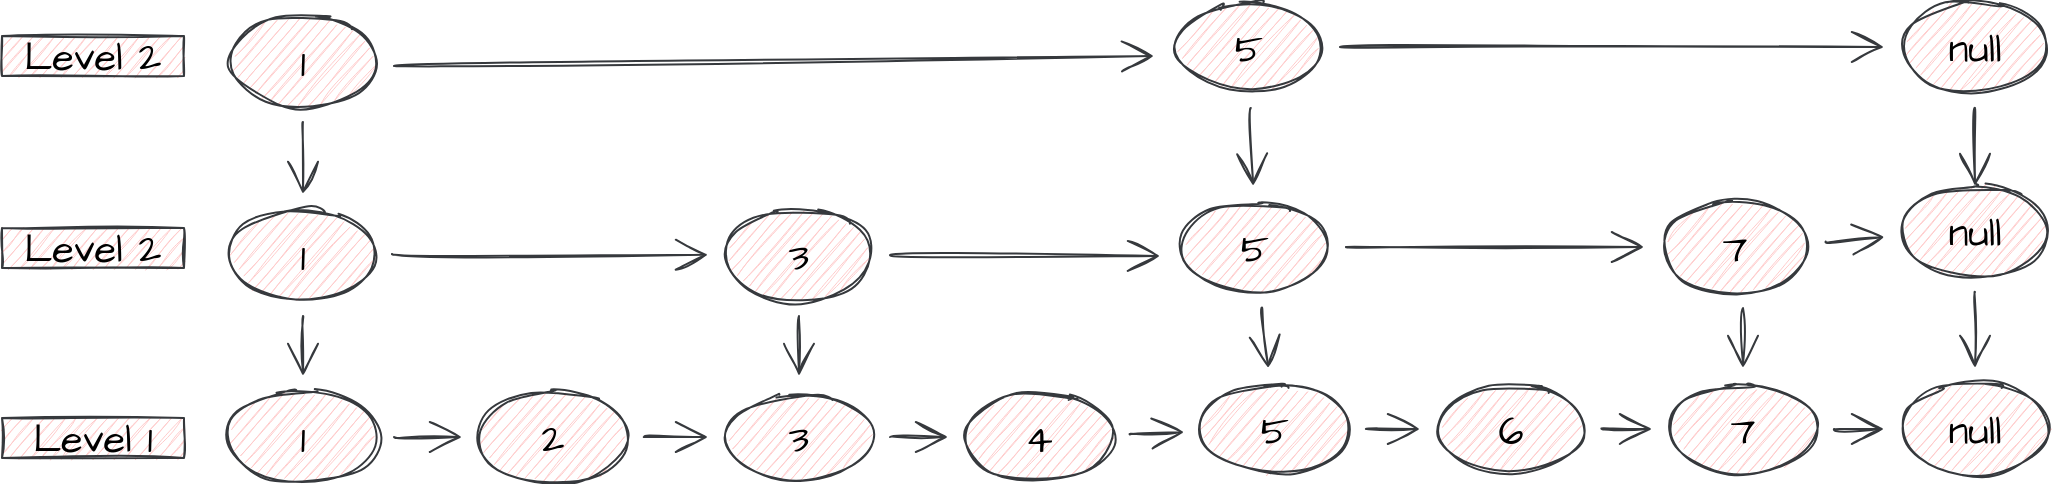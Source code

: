 <mxfile version="14.6.13" type="device"><diagram id="vfNngN9kL5jhBIf_9_lY" name="第 1 页"><mxGraphModel dx="1888" dy="731" grid="0" gridSize="10" guides="1" tooltips="1" connect="1" arrows="1" fold="1" page="0" pageScale="1" pageWidth="827" pageHeight="1169" math="0" shadow="0"><root><mxCell id="0"/><mxCell id="1" parent="0"/><mxCell id="zFw4zuQ1UjHn6W1h2jFW-3" value="" style="edgeStyle=none;curved=1;rounded=0;sketch=1;orthogonalLoop=1;jettySize=auto;html=1;fontFamily=Architects Daughter;fontSource=https%3A%2F%2Ffonts.googleapis.com%2Fcss%3Ffamily%3DArchitects%2BDaughter;fontSize=20;endArrow=open;startSize=14;endSize=14;sourcePerimeterSpacing=8;targetPerimeterSpacing=8;fillColor=#ffcccc;strokeColor=#36393d;" edge="1" parent="1" source="zFw4zuQ1UjHn6W1h2jFW-1" target="zFw4zuQ1UjHn6W1h2jFW-2"><mxGeometry relative="1" as="geometry"/></mxCell><mxCell id="zFw4zuQ1UjHn6W1h2jFW-1" value="1" style="ellipse;whiteSpace=wrap;html=1;sketch=1;hachureGap=4;pointerEvents=0;fontFamily=Architects Daughter;fontSource=https%3A%2F%2Ffonts.googleapis.com%2Fcss%3Ffamily%3DArchitects%2BDaughter;fontSize=20;fillColor=#ffcccc;strokeColor=#36393d;" vertex="1" parent="1"><mxGeometry x="-120" y="286" width="75" height="45" as="geometry"/></mxCell><mxCell id="zFw4zuQ1UjHn6W1h2jFW-5" value="" style="edgeStyle=none;curved=1;rounded=0;sketch=1;orthogonalLoop=1;jettySize=auto;html=1;fontFamily=Architects Daughter;fontSource=https%3A%2F%2Ffonts.googleapis.com%2Fcss%3Ffamily%3DArchitects%2BDaughter;fontSize=20;endArrow=open;startSize=14;endSize=14;sourcePerimeterSpacing=8;targetPerimeterSpacing=8;fillColor=#ffcccc;strokeColor=#36393d;" edge="1" parent="1" source="zFw4zuQ1UjHn6W1h2jFW-2" target="zFw4zuQ1UjHn6W1h2jFW-4"><mxGeometry relative="1" as="geometry"/></mxCell><mxCell id="zFw4zuQ1UjHn6W1h2jFW-2" value="2" style="ellipse;whiteSpace=wrap;html=1;sketch=1;hachureGap=4;pointerEvents=0;fontFamily=Architects Daughter;fontSource=https%3A%2F%2Ffonts.googleapis.com%2Fcss%3Ffamily%3DArchitects%2BDaughter;fontSize=20;fillColor=#ffcccc;strokeColor=#36393d;" vertex="1" parent="1"><mxGeometry x="5" y="286" width="75" height="45" as="geometry"/></mxCell><mxCell id="zFw4zuQ1UjHn6W1h2jFW-7" value="" style="edgeStyle=none;curved=1;rounded=0;sketch=1;orthogonalLoop=1;jettySize=auto;html=1;fontFamily=Architects Daughter;fontSource=https%3A%2F%2Ffonts.googleapis.com%2Fcss%3Ffamily%3DArchitects%2BDaughter;fontSize=20;endArrow=open;startSize=14;endSize=14;sourcePerimeterSpacing=8;targetPerimeterSpacing=8;fillColor=#ffcccc;strokeColor=#36393d;" edge="1" parent="1" source="zFw4zuQ1UjHn6W1h2jFW-4" target="zFw4zuQ1UjHn6W1h2jFW-6"><mxGeometry relative="1" as="geometry"/></mxCell><mxCell id="zFw4zuQ1UjHn6W1h2jFW-4" value="3" style="ellipse;whiteSpace=wrap;html=1;sketch=1;hachureGap=4;pointerEvents=0;fontFamily=Architects Daughter;fontSource=https%3A%2F%2Ffonts.googleapis.com%2Fcss%3Ffamily%3DArchitects%2BDaughter;fontSize=20;fillColor=#ffcccc;strokeColor=#36393d;" vertex="1" parent="1"><mxGeometry x="128" y="286" width="75" height="45" as="geometry"/></mxCell><mxCell id="zFw4zuQ1UjHn6W1h2jFW-9" value="" style="edgeStyle=none;curved=1;rounded=0;sketch=1;orthogonalLoop=1;jettySize=auto;html=1;fontFamily=Architects Daughter;fontSource=https%3A%2F%2Ffonts.googleapis.com%2Fcss%3Ffamily%3DArchitects%2BDaughter;fontSize=20;endArrow=open;startSize=14;endSize=14;sourcePerimeterSpacing=8;targetPerimeterSpacing=8;fillColor=#ffcccc;strokeColor=#36393d;" edge="1" parent="1" source="zFw4zuQ1UjHn6W1h2jFW-6" target="zFw4zuQ1UjHn6W1h2jFW-8"><mxGeometry relative="1" as="geometry"/></mxCell><mxCell id="zFw4zuQ1UjHn6W1h2jFW-6" value="4" style="ellipse;whiteSpace=wrap;html=1;sketch=1;hachureGap=4;pointerEvents=0;fontFamily=Architects Daughter;fontSource=https%3A%2F%2Ffonts.googleapis.com%2Fcss%3Ffamily%3DArchitects%2BDaughter;fontSize=20;fillColor=#ffcccc;strokeColor=#36393d;" vertex="1" parent="1"><mxGeometry x="248" y="286" width="75" height="45" as="geometry"/></mxCell><mxCell id="zFw4zuQ1UjHn6W1h2jFW-11" value="" style="edgeStyle=none;curved=1;rounded=0;sketch=1;orthogonalLoop=1;jettySize=auto;html=1;fontFamily=Architects Daughter;fontSource=https%3A%2F%2Ffonts.googleapis.com%2Fcss%3Ffamily%3DArchitects%2BDaughter;fontSize=20;endArrow=open;startSize=14;endSize=14;sourcePerimeterSpacing=8;targetPerimeterSpacing=8;fillColor=#ffcccc;strokeColor=#36393d;" edge="1" parent="1" source="zFw4zuQ1UjHn6W1h2jFW-8" target="zFw4zuQ1UjHn6W1h2jFW-10"><mxGeometry relative="1" as="geometry"/></mxCell><mxCell id="zFw4zuQ1UjHn6W1h2jFW-8" value="5" style="ellipse;whiteSpace=wrap;html=1;sketch=1;hachureGap=4;pointerEvents=0;fontFamily=Architects Daughter;fontSource=https%3A%2F%2Ffonts.googleapis.com%2Fcss%3Ffamily%3DArchitects%2BDaughter;fontSize=20;fillColor=#ffcccc;strokeColor=#36393d;" vertex="1" parent="1"><mxGeometry x="366" y="282" width="75" height="45" as="geometry"/></mxCell><mxCell id="zFw4zuQ1UjHn6W1h2jFW-13" value="" style="edgeStyle=none;curved=1;rounded=0;sketch=1;orthogonalLoop=1;jettySize=auto;html=1;fontFamily=Architects Daughter;fontSource=https%3A%2F%2Ffonts.googleapis.com%2Fcss%3Ffamily%3DArchitects%2BDaughter;fontSize=20;endArrow=open;startSize=14;endSize=14;sourcePerimeterSpacing=8;targetPerimeterSpacing=8;fillColor=#ffcccc;strokeColor=#36393d;" edge="1" parent="1" source="zFw4zuQ1UjHn6W1h2jFW-10" target="zFw4zuQ1UjHn6W1h2jFW-12"><mxGeometry relative="1" as="geometry"/></mxCell><mxCell id="zFw4zuQ1UjHn6W1h2jFW-10" value="6" style="ellipse;whiteSpace=wrap;html=1;sketch=1;hachureGap=4;pointerEvents=0;fontFamily=Architects Daughter;fontSource=https%3A%2F%2Ffonts.googleapis.com%2Fcss%3Ffamily%3DArchitects%2BDaughter;fontSize=20;fillColor=#ffcccc;strokeColor=#36393d;" vertex="1" parent="1"><mxGeometry x="484" y="282" width="75" height="45" as="geometry"/></mxCell><mxCell id="zFw4zuQ1UjHn6W1h2jFW-51" value="" style="edgeStyle=none;curved=1;rounded=0;sketch=1;orthogonalLoop=1;jettySize=auto;html=1;fontFamily=Architects Daughter;fontSource=https%3A%2F%2Ffonts.googleapis.com%2Fcss%3Ffamily%3DArchitects%2BDaughter;fontSize=20;endArrow=open;startSize=14;endSize=14;sourcePerimeterSpacing=8;targetPerimeterSpacing=8;fillColor=#ffcccc;strokeColor=#36393d;" edge="1" parent="1" source="zFw4zuQ1UjHn6W1h2jFW-12" target="zFw4zuQ1UjHn6W1h2jFW-50"><mxGeometry relative="1" as="geometry"/></mxCell><mxCell id="zFw4zuQ1UjHn6W1h2jFW-12" value="7" style="ellipse;whiteSpace=wrap;html=1;sketch=1;hachureGap=4;pointerEvents=0;fontFamily=Architects Daughter;fontSource=https%3A%2F%2Ffonts.googleapis.com%2Fcss%3Ffamily%3DArchitects%2BDaughter;fontSize=20;fillColor=#ffcccc;strokeColor=#36393d;" vertex="1" parent="1"><mxGeometry x="600" y="282" width="75" height="45" as="geometry"/></mxCell><mxCell id="zFw4zuQ1UjHn6W1h2jFW-14" value="Level 1" style="text;html=1;strokeColor=#36393d;fillColor=#ffcccc;align=center;verticalAlign=middle;whiteSpace=wrap;rounded=0;sketch=1;hachureGap=4;pointerEvents=0;fontFamily=Architects Daughter;fontSource=https%3A%2F%2Ffonts.googleapis.com%2Fcss%3Ffamily%3DArchitects%2BDaughter;fontSize=20;" vertex="1" parent="1"><mxGeometry x="-233" y="299" width="91" height="20" as="geometry"/></mxCell><mxCell id="zFw4zuQ1UjHn6W1h2jFW-28" value="" style="edgeStyle=none;curved=1;rounded=0;sketch=1;orthogonalLoop=1;jettySize=auto;html=1;fontFamily=Architects Daughter;fontSource=https%3A%2F%2Ffonts.googleapis.com%2Fcss%3Ffamily%3DArchitects%2BDaughter;fontSize=20;endArrow=open;startSize=14;endSize=14;sourcePerimeterSpacing=8;targetPerimeterSpacing=8;fillColor=#ffcccc;strokeColor=#36393d;" edge="1" parent="1" source="zFw4zuQ1UjHn6W1h2jFW-16" target="zFw4zuQ1UjHn6W1h2jFW-1"><mxGeometry relative="1" as="geometry"/></mxCell><mxCell id="zFw4zuQ1UjHn6W1h2jFW-16" value="1" style="ellipse;whiteSpace=wrap;html=1;sketch=1;hachureGap=4;pointerEvents=0;fontFamily=Architects Daughter;fontSource=https%3A%2F%2Ffonts.googleapis.com%2Fcss%3Ffamily%3DArchitects%2BDaughter;fontSize=20;fillColor=#ffcccc;strokeColor=#36393d;" vertex="1" parent="1"><mxGeometry x="-120" y="195" width="75" height="45" as="geometry"/></mxCell><mxCell id="zFw4zuQ1UjHn6W1h2jFW-17" value="" style="edgeStyle=none;curved=1;rounded=0;sketch=1;orthogonalLoop=1;jettySize=auto;html=1;fontFamily=Architects Daughter;fontSource=https%3A%2F%2Ffonts.googleapis.com%2Fcss%3Ffamily%3DArchitects%2BDaughter;fontSize=20;endArrow=open;startSize=14;endSize=14;sourcePerimeterSpacing=8;targetPerimeterSpacing=8;fillColor=#ffcccc;strokeColor=#36393d;" edge="1" parent="1" target="zFw4zuQ1UjHn6W1h2jFW-20"><mxGeometry relative="1" as="geometry"><mxPoint x="-38" y="217" as="sourcePoint"/></mxGeometry></mxCell><mxCell id="zFw4zuQ1UjHn6W1h2jFW-19" value="" style="edgeStyle=none;curved=1;rounded=0;sketch=1;orthogonalLoop=1;jettySize=auto;html=1;fontFamily=Architects Daughter;fontSource=https%3A%2F%2Ffonts.googleapis.com%2Fcss%3Ffamily%3DArchitects%2BDaughter;fontSize=20;endArrow=open;startSize=14;endSize=14;sourcePerimeterSpacing=8;targetPerimeterSpacing=8;fillColor=#ffcccc;strokeColor=#36393d;" edge="1" parent="1" source="zFw4zuQ1UjHn6W1h2jFW-20"><mxGeometry relative="1" as="geometry"><mxPoint x="346" y="218" as="targetPoint"/></mxGeometry></mxCell><mxCell id="zFw4zuQ1UjHn6W1h2jFW-29" value="" style="edgeStyle=none;curved=1;rounded=0;sketch=1;orthogonalLoop=1;jettySize=auto;html=1;fontFamily=Architects Daughter;fontSource=https%3A%2F%2Ffonts.googleapis.com%2Fcss%3Ffamily%3DArchitects%2BDaughter;fontSize=20;endArrow=open;startSize=14;endSize=14;sourcePerimeterSpacing=8;targetPerimeterSpacing=8;fillColor=#ffcccc;strokeColor=#36393d;" edge="1" parent="1" source="zFw4zuQ1UjHn6W1h2jFW-20" target="zFw4zuQ1UjHn6W1h2jFW-4"><mxGeometry relative="1" as="geometry"/></mxCell><mxCell id="zFw4zuQ1UjHn6W1h2jFW-20" value="3" style="ellipse;whiteSpace=wrap;html=1;sketch=1;hachureGap=4;pointerEvents=0;fontFamily=Architects Daughter;fontSource=https%3A%2F%2Ffonts.googleapis.com%2Fcss%3Ffamily%3DArchitects%2BDaughter;fontSize=20;fillColor=#ffcccc;strokeColor=#36393d;" vertex="1" parent="1"><mxGeometry x="128" y="195" width="75" height="45" as="geometry"/></mxCell><mxCell id="zFw4zuQ1UjHn6W1h2jFW-30" value="" style="edgeStyle=none;curved=1;rounded=0;sketch=1;orthogonalLoop=1;jettySize=auto;html=1;fontFamily=Architects Daughter;fontSource=https%3A%2F%2Ffonts.googleapis.com%2Fcss%3Ffamily%3DArchitects%2BDaughter;fontSize=20;endArrow=open;startSize=14;endSize=14;sourcePerimeterSpacing=8;targetPerimeterSpacing=8;fillColor=#ffcccc;strokeColor=#36393d;" edge="1" parent="1" source="zFw4zuQ1UjHn6W1h2jFW-24" target="zFw4zuQ1UjHn6W1h2jFW-8"><mxGeometry relative="1" as="geometry"/></mxCell><mxCell id="zFw4zuQ1UjHn6W1h2jFW-33" value="" style="edgeStyle=none;curved=1;rounded=0;sketch=1;orthogonalLoop=1;jettySize=auto;html=1;fontFamily=Architects Daughter;fontSource=https%3A%2F%2Ffonts.googleapis.com%2Fcss%3Ffamily%3DArchitects%2BDaughter;fontSize=20;endArrow=open;startSize=14;endSize=14;sourcePerimeterSpacing=8;targetPerimeterSpacing=8;fillColor=#ffcccc;strokeColor=#36393d;" edge="1" parent="1" source="zFw4zuQ1UjHn6W1h2jFW-24" target="zFw4zuQ1UjHn6W1h2jFW-32"><mxGeometry relative="1" as="geometry"/></mxCell><mxCell id="zFw4zuQ1UjHn6W1h2jFW-24" value="5" style="ellipse;whiteSpace=wrap;html=1;sketch=1;hachureGap=4;pointerEvents=0;fontFamily=Architects Daughter;fontSource=https%3A%2F%2Ffonts.googleapis.com%2Fcss%3Ffamily%3DArchitects%2BDaughter;fontSize=20;fillColor=#ffcccc;strokeColor=#36393d;" vertex="1" parent="1"><mxGeometry x="356" y="191" width="75" height="45" as="geometry"/></mxCell><mxCell id="zFw4zuQ1UjHn6W1h2jFW-31" value="" style="edgeStyle=none;curved=1;rounded=0;sketch=1;orthogonalLoop=1;jettySize=auto;html=1;fontFamily=Architects Daughter;fontSource=https%3A%2F%2Ffonts.googleapis.com%2Fcss%3Ffamily%3DArchitects%2BDaughter;fontSize=20;endArrow=open;startSize=14;endSize=14;sourcePerimeterSpacing=8;targetPerimeterSpacing=8;fillColor=#ffcccc;strokeColor=#36393d;" edge="1" parent="1" target="zFw4zuQ1UjHn6W1h2jFW-12"><mxGeometry relative="1" as="geometry"><mxPoint x="637.5" y="244" as="sourcePoint"/></mxGeometry></mxCell><mxCell id="zFw4zuQ1UjHn6W1h2jFW-49" value="" style="edgeStyle=none;curved=1;rounded=0;sketch=1;orthogonalLoop=1;jettySize=auto;html=1;fontFamily=Architects Daughter;fontSource=https%3A%2F%2Ffonts.googleapis.com%2Fcss%3Ffamily%3DArchitects%2BDaughter;fontSize=20;endArrow=open;startSize=14;endSize=14;sourcePerimeterSpacing=8;targetPerimeterSpacing=8;fillColor=#ffcccc;strokeColor=#36393d;" edge="1" parent="1" source="zFw4zuQ1UjHn6W1h2jFW-32" target="zFw4zuQ1UjHn6W1h2jFW-48"><mxGeometry relative="1" as="geometry"/></mxCell><mxCell id="zFw4zuQ1UjHn6W1h2jFW-32" value="7" style="ellipse;whiteSpace=wrap;html=1;sketch=1;hachureGap=4;pointerEvents=0;fontFamily=Architects Daughter;fontSource=https%3A%2F%2Ffonts.googleapis.com%2Fcss%3Ffamily%3DArchitects%2BDaughter;fontSize=20;fillColor=#ffcccc;strokeColor=#36393d;" vertex="1" parent="1"><mxGeometry x="596" y="191" width="75" height="45" as="geometry"/></mxCell><mxCell id="zFw4zuQ1UjHn6W1h2jFW-41" value="" style="edgeStyle=none;curved=1;rounded=0;sketch=1;orthogonalLoop=1;jettySize=auto;html=1;fontFamily=Architects Daughter;fontSource=https%3A%2F%2Ffonts.googleapis.com%2Fcss%3Ffamily%3DArchitects%2BDaughter;fontSize=20;endArrow=open;startSize=14;endSize=14;sourcePerimeterSpacing=8;targetPerimeterSpacing=8;fillColor=#ffcccc;strokeColor=#36393d;" edge="1" parent="1" source="zFw4zuQ1UjHn6W1h2jFW-34" target="zFw4zuQ1UjHn6W1h2jFW-16"><mxGeometry relative="1" as="geometry"/></mxCell><mxCell id="zFw4zuQ1UjHn6W1h2jFW-34" value="1" style="ellipse;whiteSpace=wrap;html=1;sketch=1;hachureGap=4;pointerEvents=0;fontFamily=Architects Daughter;fontSource=https%3A%2F%2Ffonts.googleapis.com%2Fcss%3Ffamily%3DArchitects%2BDaughter;fontSize=20;fillColor=#ffcccc;strokeColor=#36393d;" vertex="1" parent="1"><mxGeometry x="-120" y="98" width="75" height="45" as="geometry"/></mxCell><mxCell id="zFw4zuQ1UjHn6W1h2jFW-36" value="" style="edgeStyle=none;curved=1;rounded=0;sketch=1;orthogonalLoop=1;jettySize=auto;html=1;fontFamily=Architects Daughter;fontSource=https%3A%2F%2Ffonts.googleapis.com%2Fcss%3Ffamily%3DArchitects%2BDaughter;fontSize=20;endArrow=open;startSize=14;endSize=14;sourcePerimeterSpacing=8;targetPerimeterSpacing=8;fillColor=#ffcccc;strokeColor=#36393d;" edge="1" parent="1"><mxGeometry relative="1" as="geometry"><mxPoint x="343" y="118" as="targetPoint"/><mxPoint x="-37" y="123" as="sourcePoint"/></mxGeometry></mxCell><mxCell id="zFw4zuQ1UjHn6W1h2jFW-42" value="" style="edgeStyle=none;curved=1;rounded=0;sketch=1;orthogonalLoop=1;jettySize=auto;html=1;fontFamily=Architects Daughter;fontSource=https%3A%2F%2Ffonts.googleapis.com%2Fcss%3Ffamily%3DArchitects%2BDaughter;fontSize=20;endArrow=open;startSize=14;endSize=14;sourcePerimeterSpacing=8;targetPerimeterSpacing=8;fillColor=#ffcccc;strokeColor=#36393d;" edge="1" parent="1" source="zFw4zuQ1UjHn6W1h2jFW-39" target="zFw4zuQ1UjHn6W1h2jFW-24"><mxGeometry relative="1" as="geometry"/></mxCell><mxCell id="zFw4zuQ1UjHn6W1h2jFW-47" value="" style="edgeStyle=none;curved=1;rounded=0;sketch=1;orthogonalLoop=1;jettySize=auto;html=1;fontFamily=Architects Daughter;fontSource=https%3A%2F%2Ffonts.googleapis.com%2Fcss%3Ffamily%3DArchitects%2BDaughter;fontSize=20;endArrow=open;startSize=14;endSize=14;sourcePerimeterSpacing=8;targetPerimeterSpacing=8;fillColor=#ffcccc;strokeColor=#36393d;" edge="1" parent="1" source="zFw4zuQ1UjHn6W1h2jFW-39" target="zFw4zuQ1UjHn6W1h2jFW-46"><mxGeometry relative="1" as="geometry"/></mxCell><mxCell id="zFw4zuQ1UjHn6W1h2jFW-39" value="5" style="ellipse;whiteSpace=wrap;html=1;sketch=1;hachureGap=4;pointerEvents=0;fontFamily=Architects Daughter;fontSource=https%3A%2F%2Ffonts.googleapis.com%2Fcss%3Ffamily%3DArchitects%2BDaughter;fontSize=20;fillColor=#ffcccc;strokeColor=#36393d;" vertex="1" parent="1"><mxGeometry x="353" y="91" width="75" height="45" as="geometry"/></mxCell><mxCell id="zFw4zuQ1UjHn6W1h2jFW-43" value="Level 2" style="text;html=1;strokeColor=#36393d;fillColor=#ffcccc;align=center;verticalAlign=middle;whiteSpace=wrap;rounded=0;sketch=1;hachureGap=4;pointerEvents=0;fontFamily=Architects Daughter;fontSource=https%3A%2F%2Ffonts.googleapis.com%2Fcss%3Ffamily%3DArchitects%2BDaughter;fontSize=20;" vertex="1" parent="1"><mxGeometry x="-233" y="204" width="91" height="20" as="geometry"/></mxCell><mxCell id="zFw4zuQ1UjHn6W1h2jFW-45" value="Level 2" style="text;html=1;strokeColor=#36393d;fillColor=#ffcccc;align=center;verticalAlign=middle;whiteSpace=wrap;rounded=0;sketch=1;hachureGap=4;pointerEvents=0;fontFamily=Architects Daughter;fontSource=https%3A%2F%2Ffonts.googleapis.com%2Fcss%3Ffamily%3DArchitects%2BDaughter;fontSize=20;" vertex="1" parent="1"><mxGeometry x="-233" y="108" width="91" height="20" as="geometry"/></mxCell><mxCell id="zFw4zuQ1UjHn6W1h2jFW-54" style="edgeStyle=none;curved=1;rounded=0;sketch=1;orthogonalLoop=1;jettySize=auto;html=1;entryX=0.5;entryY=0;entryDx=0;entryDy=0;fontFamily=Architects Daughter;fontSource=https%3A%2F%2Ffonts.googleapis.com%2Fcss%3Ffamily%3DArchitects%2BDaughter;fontSize=20;endArrow=open;startSize=14;endSize=14;sourcePerimeterSpacing=8;targetPerimeterSpacing=8;fillColor=#ffcccc;strokeColor=#36393d;" edge="1" parent="1" source="zFw4zuQ1UjHn6W1h2jFW-46" target="zFw4zuQ1UjHn6W1h2jFW-48"><mxGeometry relative="1" as="geometry"/></mxCell><mxCell id="zFw4zuQ1UjHn6W1h2jFW-46" value="null" style="ellipse;whiteSpace=wrap;html=1;sketch=1;hachureGap=4;pointerEvents=0;fontFamily=Architects Daughter;fontSource=https%3A%2F%2Ffonts.googleapis.com%2Fcss%3Ffamily%3DArchitects%2BDaughter;fontSize=20;fillColor=#ffcccc;strokeColor=#36393d;" vertex="1" parent="1"><mxGeometry x="716" y="91" width="75" height="45" as="geometry"/></mxCell><mxCell id="zFw4zuQ1UjHn6W1h2jFW-52" value="" style="edgeStyle=none;curved=1;rounded=0;sketch=1;orthogonalLoop=1;jettySize=auto;html=1;fontFamily=Architects Daughter;fontSource=https%3A%2F%2Ffonts.googleapis.com%2Fcss%3Ffamily%3DArchitects%2BDaughter;fontSize=20;endArrow=open;startSize=14;endSize=14;sourcePerimeterSpacing=8;targetPerimeterSpacing=8;fillColor=#ffcccc;strokeColor=#36393d;" edge="1" parent="1" source="zFw4zuQ1UjHn6W1h2jFW-48" target="zFw4zuQ1UjHn6W1h2jFW-50"><mxGeometry relative="1" as="geometry"/></mxCell><mxCell id="zFw4zuQ1UjHn6W1h2jFW-48" value="null" style="ellipse;whiteSpace=wrap;html=1;sketch=1;hachureGap=4;pointerEvents=0;fontFamily=Architects Daughter;fontSource=https%3A%2F%2Ffonts.googleapis.com%2Fcss%3Ffamily%3DArchitects%2BDaughter;fontSize=20;fillColor=#ffcccc;strokeColor=#36393d;" vertex="1" parent="1"><mxGeometry x="716" y="183" width="75" height="45" as="geometry"/></mxCell><mxCell id="zFw4zuQ1UjHn6W1h2jFW-50" value="null" style="ellipse;whiteSpace=wrap;html=1;sketch=1;hachureGap=4;pointerEvents=0;fontFamily=Architects Daughter;fontSource=https%3A%2F%2Ffonts.googleapis.com%2Fcss%3Ffamily%3DArchitects%2BDaughter;fontSize=20;fillColor=#ffcccc;strokeColor=#36393d;" vertex="1" parent="1"><mxGeometry x="716" y="282" width="75" height="45" as="geometry"/></mxCell></root></mxGraphModel></diagram></mxfile>